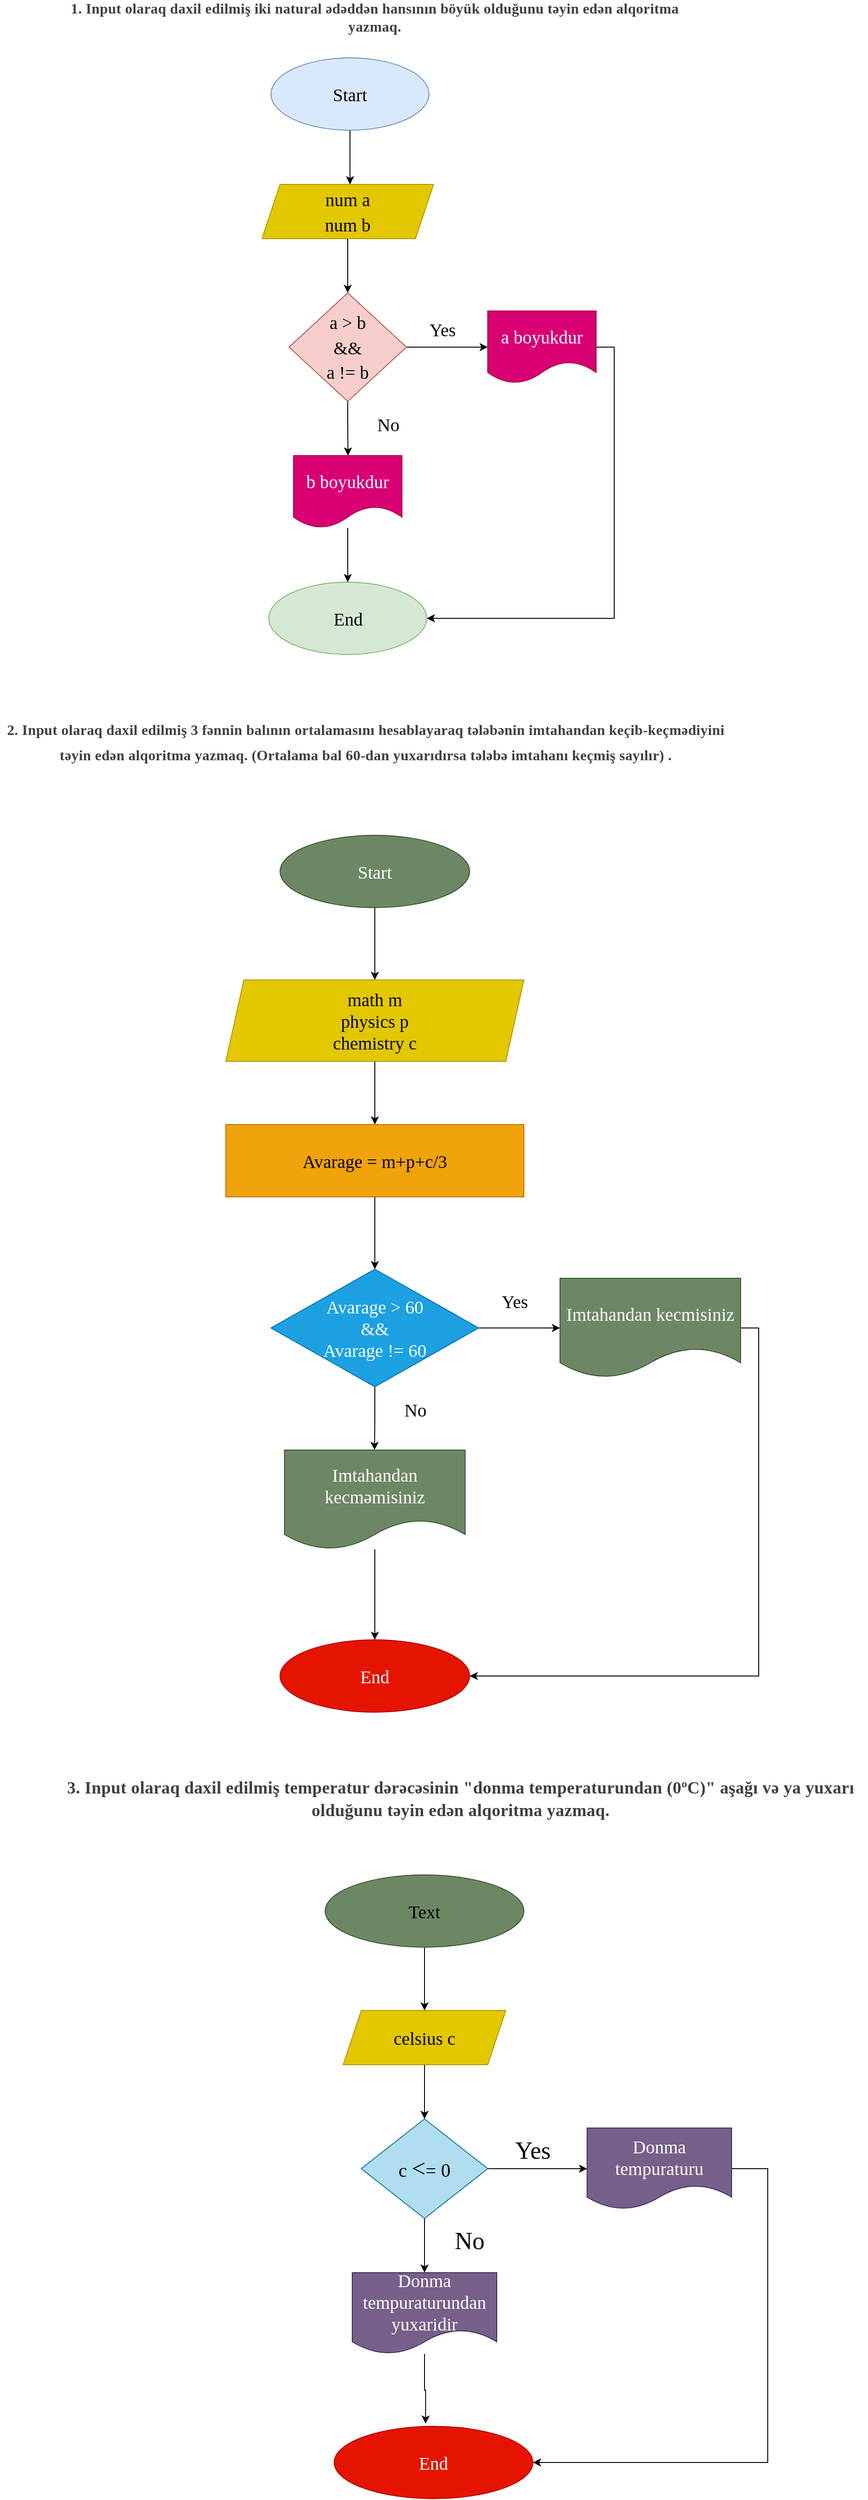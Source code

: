 <mxfile version="13.9.9" type="device"><diagram id="nw0z-YTOm58RN0N3hbIt" name="Page-1"><mxGraphModel dx="1365" dy="1889" grid="1" gridSize="10" guides="1" tooltips="1" connect="1" arrows="1" fold="1" page="1" pageScale="1" pageWidth="850" pageHeight="1100" math="0" shadow="0"><root><mxCell id="0"/><mxCell id="1" parent="0"/><mxCell id="_Br-3mChXq0vJc2cEcXU-2" style="edgeStyle=orthogonalEdgeStyle;rounded=0;orthogonalLoop=1;jettySize=auto;html=1;fontSize=23;" parent="1" source="MiNQXUYQkZ_m14-EU5mG-1" edge="1"><mxGeometry relative="1" as="geometry"><mxPoint x="407.5" y="200" as="targetPoint"/></mxGeometry></mxCell><mxCell id="MiNQXUYQkZ_m14-EU5mG-1" value="&lt;font face=&quot;Comic Sans MS&quot; style=&quot;font-size: 20px;&quot;&gt;Start&lt;/font&gt;" style="ellipse;whiteSpace=wrap;html=1;fillColor=#dae8fc;strokeColor=#6c8ebf;" parent="1" vertex="1"><mxGeometry x="320" y="60" width="175" height="80" as="geometry"/></mxCell><mxCell id="_Br-3mChXq0vJc2cEcXU-1" value="&lt;span style=&quot;color: rgb(60, 64, 67); letter-spacing: 0.2px; text-align: start;&quot;&gt;&lt;b style=&quot;&quot;&gt;&lt;font face=&quot;Comic Sans MS&quot; style=&quot;font-size: 16px;&quot;&gt;1. Input olaraq daxil edilmiş iki natural ədəddən hansının böyük olduğunu təyin edən alqoritma yazmaq.&lt;/font&gt;&lt;/b&gt;&lt;/span&gt;" style="text;html=1;strokeColor=none;fillColor=none;align=center;verticalAlign=middle;whiteSpace=wrap;rounded=0;" parent="1" vertex="1"><mxGeometry x="80" width="710" height="30" as="geometry"/></mxCell><mxCell id="_Br-3mChXq0vJc2cEcXU-4" style="edgeStyle=orthogonalEdgeStyle;rounded=0;orthogonalLoop=1;jettySize=auto;html=1;fontSize=23;" parent="1" source="_Br-3mChXq0vJc2cEcXU-3" edge="1"><mxGeometry relative="1" as="geometry"><mxPoint x="405" y="320" as="targetPoint"/></mxGeometry></mxCell><mxCell id="_Br-3mChXq0vJc2cEcXU-3" value="&lt;font face=&quot;Comic Sans MS&quot; style=&quot;font-size: 20px;&quot;&gt;num a&lt;br&gt;num b&lt;/font&gt;" style="shape=parallelogram;perimeter=parallelogramPerimeter;whiteSpace=wrap;html=1;fixedSize=1;fontSize=23;fillColor=#e3c800;fontColor=#000000;strokeColor=#B09500;" parent="1" vertex="1"><mxGeometry x="310" y="200" width="190" height="60" as="geometry"/></mxCell><mxCell id="_Br-3mChXq0vJc2cEcXU-8" style="edgeStyle=orthogonalEdgeStyle;rounded=0;orthogonalLoop=1;jettySize=auto;html=1;exitX=1;exitY=0.5;exitDx=0;exitDy=0;entryX=0;entryY=0.5;entryDx=0;entryDy=0;fontSize=23;" parent="1" source="_Br-3mChXq0vJc2cEcXU-5" target="_Br-3mChXq0vJc2cEcXU-7" edge="1"><mxGeometry relative="1" as="geometry"/></mxCell><mxCell id="_Br-3mChXq0vJc2cEcXU-11" style="edgeStyle=orthogonalEdgeStyle;rounded=0;orthogonalLoop=1;jettySize=auto;html=1;exitX=0.5;exitY=1;exitDx=0;exitDy=0;fontSize=23;" parent="1" source="_Br-3mChXq0vJc2cEcXU-5" edge="1"><mxGeometry relative="1" as="geometry"><mxPoint x="405.333" y="500" as="targetPoint"/></mxGeometry></mxCell><mxCell id="_Br-3mChXq0vJc2cEcXU-5" value="&lt;font style=&quot;font-size: 20px;&quot; face=&quot;Comic Sans MS&quot;&gt;a &amp;gt; b&lt;br&gt;&amp;amp;&amp;amp;&lt;br&gt;a != b&lt;br&gt;&lt;/font&gt;" style="rhombus;whiteSpace=wrap;html=1;fontSize=23;fillColor=#f8cecc;strokeColor=#b85450;" parent="1" vertex="1"><mxGeometry x="340" y="320" width="130" height="120" as="geometry"/></mxCell><mxCell id="_Br-3mChXq0vJc2cEcXU-17" style="edgeStyle=orthogonalEdgeStyle;rounded=0;orthogonalLoop=1;jettySize=auto;html=1;exitX=1;exitY=0.5;exitDx=0;exitDy=0;entryX=1;entryY=0.5;entryDx=0;entryDy=0;fontSize=23;" parent="1" source="_Br-3mChXq0vJc2cEcXU-7" target="_Br-3mChXq0vJc2cEcXU-15" edge="1"><mxGeometry relative="1" as="geometry"/></mxCell><mxCell id="_Br-3mChXq0vJc2cEcXU-7" value="&lt;font face=&quot;Comic Sans MS&quot; style=&quot;font-size: 20px;&quot;&gt;a boyukdur&lt;/font&gt;" style="shape=document;whiteSpace=wrap;html=1;boundedLbl=1;fontSize=23;fillColor=#d80073;fontColor=#ffffff;strokeColor=#A50040;" parent="1" vertex="1"><mxGeometry x="560" y="340" width="120" height="80" as="geometry"/></mxCell><mxCell id="_Br-3mChXq0vJc2cEcXU-16" style="edgeStyle=orthogonalEdgeStyle;rounded=0;orthogonalLoop=1;jettySize=auto;html=1;entryX=0.5;entryY=0;entryDx=0;entryDy=0;fontSize=23;" parent="1" source="_Br-3mChXq0vJc2cEcXU-12" target="_Br-3mChXq0vJc2cEcXU-15" edge="1"><mxGeometry relative="1" as="geometry"/></mxCell><mxCell id="_Br-3mChXq0vJc2cEcXU-12" value="&lt;font face=&quot;Comic Sans MS&quot; style=&quot;font-size: 20px;&quot;&gt;b boyukdur&lt;/font&gt;" style="shape=document;whiteSpace=wrap;html=1;boundedLbl=1;fontSize=23;fillColor=#d80073;fontColor=#ffffff;strokeColor=#A50040;" parent="1" vertex="1"><mxGeometry x="345" y="500" width="120" height="80" as="geometry"/></mxCell><mxCell id="_Br-3mChXq0vJc2cEcXU-13" value="&lt;font face=&quot;Comic Sans MS&quot; style=&quot;font-size: 20px;&quot;&gt;Yes&lt;/font&gt;" style="text;html=1;strokeColor=none;fillColor=none;align=center;verticalAlign=middle;whiteSpace=wrap;rounded=0;fontSize=23;" parent="1" vertex="1"><mxGeometry x="480" y="350" width="60" height="20" as="geometry"/></mxCell><mxCell id="_Br-3mChXq0vJc2cEcXU-14" value="&lt;font face=&quot;Comic Sans MS&quot; style=&quot;font-size: 20px;&quot;&gt;No&lt;/font&gt;" style="text;html=1;strokeColor=none;fillColor=none;align=center;verticalAlign=middle;whiteSpace=wrap;rounded=0;fontSize=23;" parent="1" vertex="1"><mxGeometry x="420" y="450" width="60" height="30" as="geometry"/></mxCell><mxCell id="_Br-3mChXq0vJc2cEcXU-15" value="&lt;font face=&quot;Comic Sans MS&quot; style=&quot;font-size: 20px;&quot;&gt;End&lt;/font&gt;" style="ellipse;whiteSpace=wrap;html=1;fillColor=#d5e8d4;strokeColor=#82b366;" parent="1" vertex="1"><mxGeometry x="317.5" y="640" width="175" height="80" as="geometry"/></mxCell><mxCell id="_Br-3mChXq0vJc2cEcXU-18" value="&lt;font face=&quot;Comic Sans MS&quot; style=&quot;font-size: 16px;&quot;&gt;&lt;b&gt;&lt;span style=&quot;color: rgb(60, 64, 67); letter-spacing: 0.2px; text-align: start;&quot;&gt;2. Input olaraq daxil edilmiş 3 fənnin balının ortalamasını hesablayaraq tələbənin imtahandan keçib-keçmədiyini təyin edən alqoritma yazmaq.&amp;nbsp;&lt;/span&gt;&lt;span style=&quot;-webkit-tap-highlight-color: transparent; color: rgb(60, 64, 67); letter-spacing: 0.2px; text-align: start;&quot;&gt;(Ortalama bal 60-dan yuxarıdırsa tələbə imtahanı keçmiş sayılır) .&lt;/span&gt;&lt;/b&gt;&lt;/font&gt;" style="text;html=1;strokeColor=none;fillColor=none;align=center;verticalAlign=middle;whiteSpace=wrap;rounded=0;fontSize=23;" parent="1" vertex="1"><mxGeometry x="20" y="800" width="810" height="30" as="geometry"/></mxCell><mxCell id="_Br-3mChXq0vJc2cEcXU-22" style="edgeStyle=orthogonalEdgeStyle;rounded=0;orthogonalLoop=1;jettySize=auto;html=1;fontFamily=Comic Sans MS;fontSize=16;" parent="1" source="_Br-3mChXq0vJc2cEcXU-19" edge="1"><mxGeometry relative="1" as="geometry"><mxPoint x="435" y="1080" as="targetPoint"/></mxGeometry></mxCell><mxCell id="_Br-3mChXq0vJc2cEcXU-19" value="&lt;font style=&quot;font-size: 20px;&quot;&gt;Start&lt;/font&gt;" style="ellipse;whiteSpace=wrap;html=1;fontFamily=Comic Sans MS;fontSize=16;fillColor=#6d8764;fontColor=#ffffff;strokeColor=#3A5431;" parent="1" vertex="1"><mxGeometry x="330" y="920" width="210" height="80" as="geometry"/></mxCell><mxCell id="_Br-3mChXq0vJc2cEcXU-27" style="edgeStyle=orthogonalEdgeStyle;rounded=0;orthogonalLoop=1;jettySize=auto;html=1;exitX=0.5;exitY=1;exitDx=0;exitDy=0;fontFamily=Comic Sans MS;fontSize=16;" parent="1" source="_Br-3mChXq0vJc2cEcXU-23" target="_Br-3mChXq0vJc2cEcXU-28" edge="1"><mxGeometry relative="1" as="geometry"><mxPoint x="434.667" y="1240" as="targetPoint"/></mxGeometry></mxCell><mxCell id="_Br-3mChXq0vJc2cEcXU-23" value="&lt;font style=&quot;font-size: 20px;&quot;&gt;&lt;font style=&quot;font-size: 20px;&quot;&gt;math m&lt;br&gt;phy&lt;/font&gt;sics p&lt;br&gt;chemistry c&lt;/font&gt;" style="shape=parallelogram;perimeter=parallelogramPerimeter;whiteSpace=wrap;html=1;fixedSize=1;fontFamily=Comic Sans MS;fontSize=16;fillColor=#e3c800;fontColor=#000000;strokeColor=#B09500;" parent="1" vertex="1"><mxGeometry x="270" y="1080" width="330" height="90" as="geometry"/></mxCell><mxCell id="_Br-3mChXq0vJc2cEcXU-30" style="edgeStyle=orthogonalEdgeStyle;rounded=0;orthogonalLoop=1;jettySize=auto;html=1;exitX=0.5;exitY=1;exitDx=0;exitDy=0;entryX=0.5;entryY=0;entryDx=0;entryDy=0;fontFamily=Comic Sans MS;fontSize=16;" parent="1" source="_Br-3mChXq0vJc2cEcXU-28" target="_Br-3mChXq0vJc2cEcXU-29" edge="1"><mxGeometry relative="1" as="geometry"/></mxCell><mxCell id="_Br-3mChXq0vJc2cEcXU-28" value="&lt;font style=&quot;font-size: 20px;&quot;&gt;Avarage = m+p+c/3&lt;/font&gt;" style="rounded=0;whiteSpace=wrap;html=1;fontFamily=Comic Sans MS;fontSize=16;fillColor=#f0a30a;fontColor=#000000;strokeColor=#BD7000;" parent="1" vertex="1"><mxGeometry x="270" y="1240" width="330" height="80" as="geometry"/></mxCell><mxCell id="_Br-3mChXq0vJc2cEcXU-32" style="edgeStyle=orthogonalEdgeStyle;rounded=0;orthogonalLoop=1;jettySize=auto;html=1;exitX=1;exitY=0.5;exitDx=0;exitDy=0;fontFamily=Comic Sans MS;fontSize=16;" parent="1" source="_Br-3mChXq0vJc2cEcXU-29" target="_Br-3mChXq0vJc2cEcXU-31" edge="1"><mxGeometry relative="1" as="geometry"/></mxCell><mxCell id="_Br-3mChXq0vJc2cEcXU-36" style="edgeStyle=orthogonalEdgeStyle;rounded=0;orthogonalLoop=1;jettySize=auto;html=1;exitX=0.5;exitY=1;exitDx=0;exitDy=0;fontFamily=Comic Sans MS;fontSize=16;" parent="1" source="_Br-3mChXq0vJc2cEcXU-29" edge="1"><mxGeometry relative="1" as="geometry"><mxPoint x="434.667" y="1600" as="targetPoint"/></mxGeometry></mxCell><mxCell id="_Br-3mChXq0vJc2cEcXU-29" value="&lt;font style=&quot;font-size: 20px;&quot;&gt;Avarage &amp;gt; 60&lt;br&gt;&amp;amp;&amp;amp;&lt;br&gt;Avarage != 60&lt;br&gt;&lt;/font&gt;" style="rhombus;whiteSpace=wrap;html=1;fontFamily=Comic Sans MS;fontSize=16;fillColor=#1ba1e2;fontColor=#ffffff;strokeColor=#006EAF;" parent="1" vertex="1"><mxGeometry x="320" y="1400" width="230" height="130" as="geometry"/></mxCell><mxCell id="_Br-3mChXq0vJc2cEcXU-40" style="edgeStyle=orthogonalEdgeStyle;rounded=0;orthogonalLoop=1;jettySize=auto;html=1;exitX=1;exitY=0.5;exitDx=0;exitDy=0;entryX=1;entryY=0.5;entryDx=0;entryDy=0;fontFamily=Comic Sans MS;fontSize=16;" parent="1" source="_Br-3mChXq0vJc2cEcXU-31" target="_Br-3mChXq0vJc2cEcXU-38" edge="1"><mxGeometry relative="1" as="geometry"/></mxCell><mxCell id="_Br-3mChXq0vJc2cEcXU-31" value="&lt;font style=&quot;font-size: 20px;&quot;&gt;Imtahandan kecmisiniz&lt;/font&gt;" style="shape=document;whiteSpace=wrap;html=1;boundedLbl=1;fontFamily=Comic Sans MS;fontSize=16;fillColor=#6d8764;fontColor=#ffffff;strokeColor=#3A5431;" parent="1" vertex="1"><mxGeometry x="640" y="1410" width="200" height="110" as="geometry"/></mxCell><mxCell id="_Br-3mChXq0vJc2cEcXU-39" style="edgeStyle=orthogonalEdgeStyle;rounded=0;orthogonalLoop=1;jettySize=auto;html=1;entryX=0.5;entryY=0;entryDx=0;entryDy=0;fontFamily=Comic Sans MS;fontSize=16;" parent="1" source="_Br-3mChXq0vJc2cEcXU-37" target="_Br-3mChXq0vJc2cEcXU-38" edge="1"><mxGeometry relative="1" as="geometry"/></mxCell><mxCell id="_Br-3mChXq0vJc2cEcXU-37" value="&lt;font style=&quot;font-size: 20px;&quot;&gt;Imtahandan kecməmisiniz&lt;/font&gt;" style="shape=document;whiteSpace=wrap;html=1;boundedLbl=1;fontFamily=Comic Sans MS;fontSize=16;fillColor=#6d8764;fontColor=#ffffff;strokeColor=#3A5431;" parent="1" vertex="1"><mxGeometry x="335" y="1600" width="200" height="110" as="geometry"/></mxCell><mxCell id="_Br-3mChXq0vJc2cEcXU-38" value="&lt;font style=&quot;font-size: 20px;&quot;&gt;End&lt;/font&gt;" style="ellipse;whiteSpace=wrap;html=1;fontFamily=Comic Sans MS;fontSize=16;fillColor=#e51400;fontColor=#ffffff;strokeColor=#B20000;" parent="1" vertex="1"><mxGeometry x="330" y="1810" width="210" height="80" as="geometry"/></mxCell><mxCell id="_Br-3mChXq0vJc2cEcXU-41" value="Yes" style="text;html=1;strokeColor=none;fillColor=none;align=center;verticalAlign=middle;whiteSpace=wrap;rounded=0;fontFamily=Comic Sans MS;fontSize=20;" parent="1" vertex="1"><mxGeometry x="560" y="1420" width="60" height="30" as="geometry"/></mxCell><mxCell id="_Br-3mChXq0vJc2cEcXU-42" value="No" style="text;html=1;strokeColor=none;fillColor=none;align=center;verticalAlign=middle;whiteSpace=wrap;rounded=0;fontFamily=Comic Sans MS;fontSize=20;" parent="1" vertex="1"><mxGeometry x="450" y="1540" width="60" height="30" as="geometry"/></mxCell><mxCell id="_Br-3mChXq0vJc2cEcXU-43" value="&lt;span style=&quot;color: rgb(60, 64, 67); letter-spacing: 0.2px; text-align: start;&quot;&gt;&lt;font style=&quot;font-size: 19px;&quot;&gt;&lt;b style=&quot;&quot;&gt;3. Input olaraq daxil edilmiş temperatur dərəcəsinin &quot;donma temperaturundan (0ºC)&quot; aşağı və ya yuxarı olduğunu təyin edən alqoritma yazmaq.&lt;/b&gt;&lt;/font&gt;&lt;/span&gt;" style="text;html=1;strokeColor=none;fillColor=none;align=center;verticalAlign=middle;whiteSpace=wrap;rounded=0;fontFamily=Comic Sans MS;fontSize=20;" parent="1" vertex="1"><mxGeometry x="80" y="1970" width="900" height="30" as="geometry"/></mxCell><mxCell id="_Br-3mChXq0vJc2cEcXU-48" style="edgeStyle=orthogonalEdgeStyle;rounded=0;orthogonalLoop=1;jettySize=auto;html=1;entryX=0.5;entryY=0;entryDx=0;entryDy=0;fontFamily=Comic Sans MS;fontSize=20;" parent="1" source="_Br-3mChXq0vJc2cEcXU-44" target="_Br-3mChXq0vJc2cEcXU-46" edge="1"><mxGeometry relative="1" as="geometry"/></mxCell><mxCell id="_Br-3mChXq0vJc2cEcXU-44" value="" style="ellipse;whiteSpace=wrap;html=1;fontFamily=Comic Sans MS;fontSize=20;fillColor=#6d8764;fontColor=#ffffff;strokeColor=#3A5431;" parent="1" vertex="1"><mxGeometry x="380" y="2070" width="220" height="80" as="geometry"/></mxCell><mxCell id="_Br-3mChXq0vJc2cEcXU-45" value="Text" style="text;html=1;strokeColor=none;fillColor=none;align=center;verticalAlign=middle;whiteSpace=wrap;rounded=0;fontFamily=Comic Sans MS;fontSize=20;" parent="1" vertex="1"><mxGeometry x="460" y="2095" width="60" height="30" as="geometry"/></mxCell><mxCell id="_Br-3mChXq0vJc2cEcXU-49" style="edgeStyle=orthogonalEdgeStyle;rounded=0;orthogonalLoop=1;jettySize=auto;html=1;entryX=0.5;entryY=0;entryDx=0;entryDy=0;fontFamily=Comic Sans MS;fontSize=20;" parent="1" source="_Br-3mChXq0vJc2cEcXU-46" target="_Br-3mChXq0vJc2cEcXU-47" edge="1"><mxGeometry relative="1" as="geometry"/></mxCell><mxCell id="_Br-3mChXq0vJc2cEcXU-46" value="celsius c" style="shape=parallelogram;perimeter=parallelogramPerimeter;whiteSpace=wrap;html=1;fixedSize=1;fontFamily=Comic Sans MS;fontSize=20;fillColor=#e3c800;fontColor=#000000;strokeColor=#B09500;" parent="1" vertex="1"><mxGeometry x="400" y="2220" width="180" height="60" as="geometry"/></mxCell><mxCell id="_Br-3mChXq0vJc2cEcXU-52" style="edgeStyle=orthogonalEdgeStyle;rounded=0;orthogonalLoop=1;jettySize=auto;html=1;exitX=1;exitY=0.5;exitDx=0;exitDy=0;entryX=0;entryY=0.5;entryDx=0;entryDy=0;fontFamily=Comic Sans MS;fontSize=27;" parent="1" source="_Br-3mChXq0vJc2cEcXU-47" target="_Br-3mChXq0vJc2cEcXU-51" edge="1"><mxGeometry relative="1" as="geometry"/></mxCell><mxCell id="_Br-3mChXq0vJc2cEcXU-54" style="edgeStyle=orthogonalEdgeStyle;rounded=0;orthogonalLoop=1;jettySize=auto;html=1;entryX=0.5;entryY=0;entryDx=0;entryDy=0;fontFamily=Comic Sans MS;fontSize=27;" parent="1" source="_Br-3mChXq0vJc2cEcXU-47" target="_Br-3mChXq0vJc2cEcXU-53" edge="1"><mxGeometry relative="1" as="geometry"/></mxCell><mxCell id="_Br-3mChXq0vJc2cEcXU-47" value="&lt;font style=&quot;font-size: 21px;&quot;&gt;c &lt;/font&gt;&lt;font style=&quot;font-size: 27px;&quot;&gt;&amp;lt;&lt;/font&gt;&lt;font style=&quot;font-size: 21px;&quot;&gt;= 0&lt;/font&gt;" style="rhombus;whiteSpace=wrap;html=1;fontFamily=Comic Sans MS;fontSize=20;fillColor=#b1ddf0;strokeColor=#10739e;" parent="1" vertex="1"><mxGeometry x="420" y="2340" width="140" height="110" as="geometry"/></mxCell><mxCell id="_Br-3mChXq0vJc2cEcXU-58" style="edgeStyle=orthogonalEdgeStyle;rounded=0;orthogonalLoop=1;jettySize=auto;html=1;entryX=1;entryY=0.5;entryDx=0;entryDy=0;fontFamily=Comic Sans MS;fontSize=27;" parent="1" source="_Br-3mChXq0vJc2cEcXU-51" target="_Br-3mChXq0vJc2cEcXU-56" edge="1"><mxGeometry relative="1" as="geometry"><Array as="points"><mxPoint x="870" y="2395"/><mxPoint x="870" y="2720"/></Array></mxGeometry></mxCell><mxCell id="_Br-3mChXq0vJc2cEcXU-51" value="Donma tempuraturu" style="shape=document;whiteSpace=wrap;html=1;boundedLbl=1;fontFamily=Comic Sans MS;fontSize=20;fillColor=#76608a;fontColor=#ffffff;strokeColor=#432D57;" parent="1" vertex="1"><mxGeometry x="670" y="2350" width="160" height="90" as="geometry"/></mxCell><mxCell id="_Br-3mChXq0vJc2cEcXU-57" style="edgeStyle=orthogonalEdgeStyle;rounded=0;orthogonalLoop=1;jettySize=auto;html=1;entryX=0.46;entryY=-0.037;entryDx=0;entryDy=0;entryPerimeter=0;fontFamily=Comic Sans MS;fontSize=27;" parent="1" source="_Br-3mChXq0vJc2cEcXU-53" target="_Br-3mChXq0vJc2cEcXU-56" edge="1"><mxGeometry relative="1" as="geometry"/></mxCell><mxCell id="_Br-3mChXq0vJc2cEcXU-53" value="Donma tempuraturundan yuxaridir" style="shape=document;whiteSpace=wrap;html=1;boundedLbl=1;fontFamily=Comic Sans MS;fontSize=20;fillColor=#76608a;fontColor=#ffffff;strokeColor=#432D57;" parent="1" vertex="1"><mxGeometry x="410" y="2510" width="160" height="90" as="geometry"/></mxCell><mxCell id="_Br-3mChXq0vJc2cEcXU-56" value="End" style="ellipse;whiteSpace=wrap;html=1;fontFamily=Comic Sans MS;fontSize=20;fillColor=#e51400;fontColor=#ffffff;strokeColor=#B20000;" parent="1" vertex="1"><mxGeometry x="390" y="2680" width="220" height="80" as="geometry"/></mxCell><mxCell id="_Br-3mChXq0vJc2cEcXU-59" value="Yes" style="text;html=1;strokeColor=none;fillColor=none;align=center;verticalAlign=middle;whiteSpace=wrap;rounded=0;fontFamily=Comic Sans MS;fontSize=27;" parent="1" vertex="1"><mxGeometry x="580" y="2360" width="60" height="30" as="geometry"/></mxCell><mxCell id="_Br-3mChXq0vJc2cEcXU-60" value="No" style="text;html=1;strokeColor=none;fillColor=none;align=center;verticalAlign=middle;whiteSpace=wrap;rounded=0;fontFamily=Comic Sans MS;fontSize=27;" parent="1" vertex="1"><mxGeometry x="510" y="2460" width="60" height="30" as="geometry"/></mxCell></root></mxGraphModel></diagram></mxfile>